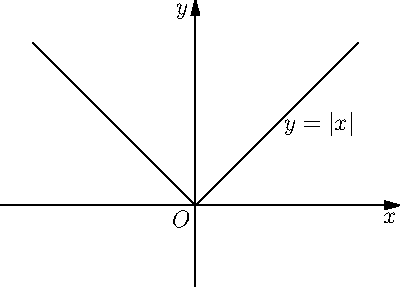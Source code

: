 size(200);
import graph;
real f(real x){return abs(x);}
draw(graph(f,-1,1));
label("$y=|x|$",(0.5,0.5),E);
label("$O$",(0,0),SW);
limits((-1.2,-0.5),(1.2,1.2));
axes("$x$","$y$",Arrow());

